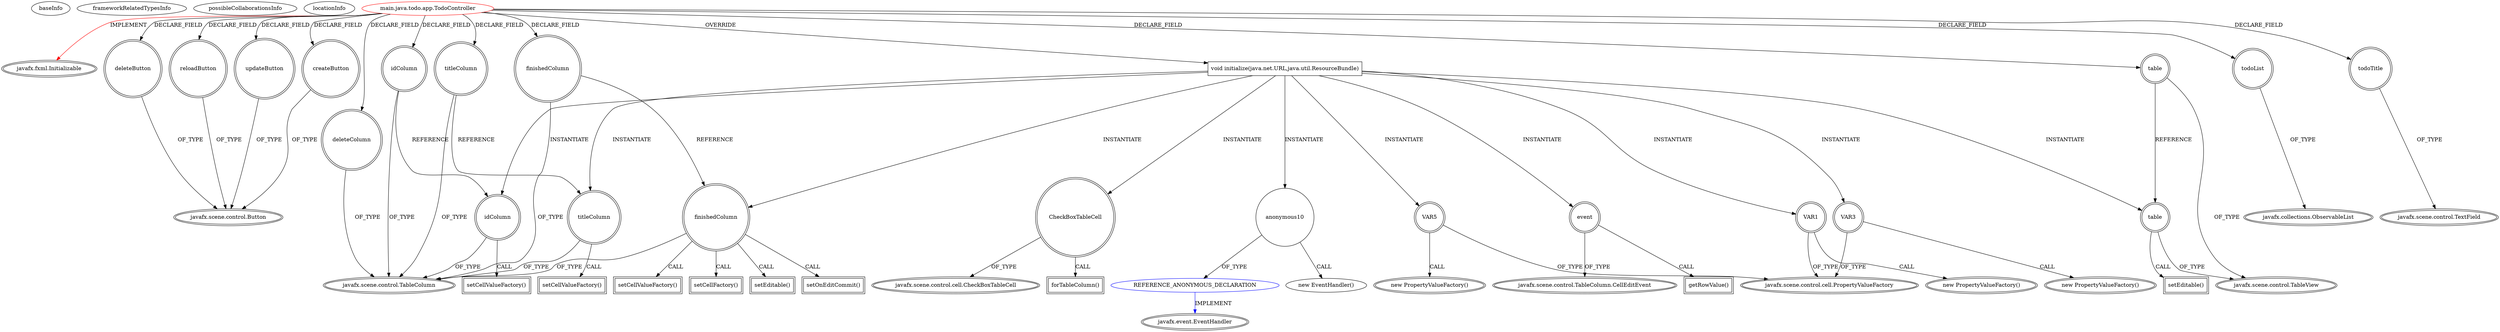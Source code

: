 digraph {
baseInfo[graphId=3522,category="extension_graph",isAnonymous=false,possibleRelation=true]
frameworkRelatedTypesInfo[0="javafx.fxml.Initializable"]
possibleCollaborationsInfo[0="3522~OVERRIDING_METHOD_DECLARATION-INSTANTIATION-~javafx.fxml.Initializable ~javafx.event.EventHandler ~false~true"]
locationInfo[projectName="making-todo-tsa",filePath="/making-todo-tsa/todo-tsa-master/todo-fx/src/main/java/todo/app/TodoController.java",contextSignature="TodoController",graphId="3522"]
0[label="main.java.todo.app.TodoController",vertexType="ROOT_CLIENT_CLASS_DECLARATION",isFrameworkType=false,color=red]
1[label="javafx.fxml.Initializable",vertexType="FRAMEWORK_INTERFACE_TYPE",isFrameworkType=true,peripheries=2]
2[label="createButton",vertexType="FIELD_DECLARATION",isFrameworkType=true,peripheries=2,shape=circle]
3[label="javafx.scene.control.Button",vertexType="FRAMEWORK_CLASS_TYPE",isFrameworkType=true,peripheries=2]
4[label="deleteButton",vertexType="FIELD_DECLARATION",isFrameworkType=true,peripheries=2,shape=circle]
6[label="deleteColumn",vertexType="FIELD_DECLARATION",isFrameworkType=true,peripheries=2,shape=circle]
7[label="javafx.scene.control.TableColumn",vertexType="FRAMEWORK_CLASS_TYPE",isFrameworkType=true,peripheries=2]
8[label="finishedColumn",vertexType="FIELD_DECLARATION",isFrameworkType=true,peripheries=2,shape=circle]
10[label="idColumn",vertexType="FIELD_DECLARATION",isFrameworkType=true,peripheries=2,shape=circle]
12[label="reloadButton",vertexType="FIELD_DECLARATION",isFrameworkType=true,peripheries=2,shape=circle]
14[label="table",vertexType="FIELD_DECLARATION",isFrameworkType=true,peripheries=2,shape=circle]
15[label="javafx.scene.control.TableView",vertexType="FRAMEWORK_CLASS_TYPE",isFrameworkType=true,peripheries=2]
16[label="titleColumn",vertexType="FIELD_DECLARATION",isFrameworkType=true,peripheries=2,shape=circle]
18[label="todoList",vertexType="FIELD_DECLARATION",isFrameworkType=true,peripheries=2,shape=circle]
19[label="javafx.collections.ObservableList",vertexType="FRAMEWORK_INTERFACE_TYPE",isFrameworkType=true,peripheries=2]
20[label="todoTitle",vertexType="FIELD_DECLARATION",isFrameworkType=true,peripheries=2,shape=circle]
21[label="javafx.scene.control.TextField",vertexType="FRAMEWORK_CLASS_TYPE",isFrameworkType=true,peripheries=2]
22[label="updateButton",vertexType="FIELD_DECLARATION",isFrameworkType=true,peripheries=2,shape=circle]
24[label="void initialize(java.net.URL,java.util.ResourceBundle)",vertexType="OVERRIDING_METHOD_DECLARATION",isFrameworkType=false,shape=box]
25[label="idColumn",vertexType="VARIABLE_EXPRESION",isFrameworkType=true,peripheries=2,shape=circle]
26[label="setCellValueFactory()",vertexType="INSIDE_CALL",isFrameworkType=true,peripheries=2,shape=box]
29[label="VAR1",vertexType="VARIABLE_EXPRESION",isFrameworkType=true,peripheries=2,shape=circle]
30[label="javafx.scene.control.cell.PropertyValueFactory",vertexType="FRAMEWORK_CLASS_TYPE",isFrameworkType=true,peripheries=2]
28[label="new PropertyValueFactory()",vertexType="CONSTRUCTOR_CALL",isFrameworkType=true,peripheries=2]
31[label="titleColumn",vertexType="VARIABLE_EXPRESION",isFrameworkType=true,peripheries=2,shape=circle]
32[label="setCellValueFactory()",vertexType="INSIDE_CALL",isFrameworkType=true,peripheries=2,shape=box]
35[label="VAR3",vertexType="VARIABLE_EXPRESION",isFrameworkType=true,peripheries=2,shape=circle]
34[label="new PropertyValueFactory()",vertexType="CONSTRUCTOR_CALL",isFrameworkType=true,peripheries=2]
37[label="finishedColumn",vertexType="VARIABLE_EXPRESION",isFrameworkType=true,peripheries=2,shape=circle]
38[label="setCellValueFactory()",vertexType="INSIDE_CALL",isFrameworkType=true,peripheries=2,shape=box]
41[label="VAR5",vertexType="VARIABLE_EXPRESION",isFrameworkType=true,peripheries=2,shape=circle]
40[label="new PropertyValueFactory()",vertexType="CONSTRUCTOR_CALL",isFrameworkType=true,peripheries=2]
44[label="setCellFactory()",vertexType="INSIDE_CALL",isFrameworkType=true,peripheries=2,shape=box]
45[label="CheckBoxTableCell",vertexType="VARIABLE_EXPRESION",isFrameworkType=true,peripheries=2,shape=circle]
47[label="javafx.scene.control.cell.CheckBoxTableCell",vertexType="FRAMEWORK_CLASS_TYPE",isFrameworkType=true,peripheries=2]
46[label="forTableColumn()",vertexType="INSIDE_CALL",isFrameworkType=true,peripheries=2,shape=box]
49[label="setEditable()",vertexType="INSIDE_CALL",isFrameworkType=true,peripheries=2,shape=box]
51[label="setOnEditCommit()",vertexType="INSIDE_CALL",isFrameworkType=true,peripheries=2,shape=box]
53[label="anonymous10",vertexType="VARIABLE_EXPRESION",isFrameworkType=false,shape=circle]
54[label="REFERENCE_ANONYMOUS_DECLARATION",vertexType="REFERENCE_ANONYMOUS_DECLARATION",isFrameworkType=false,color=blue]
55[label="javafx.event.EventHandler",vertexType="FRAMEWORK_INTERFACE_TYPE",isFrameworkType=true,peripheries=2]
52[label="new EventHandler()",vertexType="CONSTRUCTOR_CALL",isFrameworkType=false]
56[label="event",vertexType="VARIABLE_EXPRESION",isFrameworkType=true,peripheries=2,shape=circle]
58[label="javafx.scene.control.TableColumn.CellEditEvent",vertexType="FRAMEWORK_CLASS_TYPE",isFrameworkType=true,peripheries=2]
57[label="getRowValue()",vertexType="INSIDE_CALL",isFrameworkType=true,peripheries=2,shape=box]
59[label="table",vertexType="VARIABLE_EXPRESION",isFrameworkType=true,peripheries=2,shape=circle]
60[label="setEditable()",vertexType="INSIDE_CALL",isFrameworkType=true,peripheries=2,shape=box]
0->1[label="IMPLEMENT",color=red]
0->2[label="DECLARE_FIELD"]
2->3[label="OF_TYPE"]
0->4[label="DECLARE_FIELD"]
4->3[label="OF_TYPE"]
0->6[label="DECLARE_FIELD"]
6->7[label="OF_TYPE"]
0->8[label="DECLARE_FIELD"]
8->7[label="OF_TYPE"]
0->10[label="DECLARE_FIELD"]
10->7[label="OF_TYPE"]
0->12[label="DECLARE_FIELD"]
12->3[label="OF_TYPE"]
0->14[label="DECLARE_FIELD"]
14->15[label="OF_TYPE"]
0->16[label="DECLARE_FIELD"]
16->7[label="OF_TYPE"]
0->18[label="DECLARE_FIELD"]
18->19[label="OF_TYPE"]
0->20[label="DECLARE_FIELD"]
20->21[label="OF_TYPE"]
0->22[label="DECLARE_FIELD"]
22->3[label="OF_TYPE"]
0->24[label="OVERRIDE"]
24->25[label="INSTANTIATE"]
10->25[label="REFERENCE"]
25->7[label="OF_TYPE"]
25->26[label="CALL"]
24->29[label="INSTANTIATE"]
29->30[label="OF_TYPE"]
29->28[label="CALL"]
24->31[label="INSTANTIATE"]
16->31[label="REFERENCE"]
31->7[label="OF_TYPE"]
31->32[label="CALL"]
24->35[label="INSTANTIATE"]
35->30[label="OF_TYPE"]
35->34[label="CALL"]
24->37[label="INSTANTIATE"]
8->37[label="REFERENCE"]
37->7[label="OF_TYPE"]
37->38[label="CALL"]
24->41[label="INSTANTIATE"]
41->30[label="OF_TYPE"]
41->40[label="CALL"]
37->44[label="CALL"]
24->45[label="INSTANTIATE"]
45->47[label="OF_TYPE"]
45->46[label="CALL"]
37->49[label="CALL"]
37->51[label="CALL"]
24->53[label="INSTANTIATE"]
54->55[label="IMPLEMENT",color=blue]
53->54[label="OF_TYPE"]
53->52[label="CALL"]
24->56[label="INSTANTIATE"]
56->58[label="OF_TYPE"]
56->57[label="CALL"]
24->59[label="INSTANTIATE"]
14->59[label="REFERENCE"]
59->15[label="OF_TYPE"]
59->60[label="CALL"]
}
